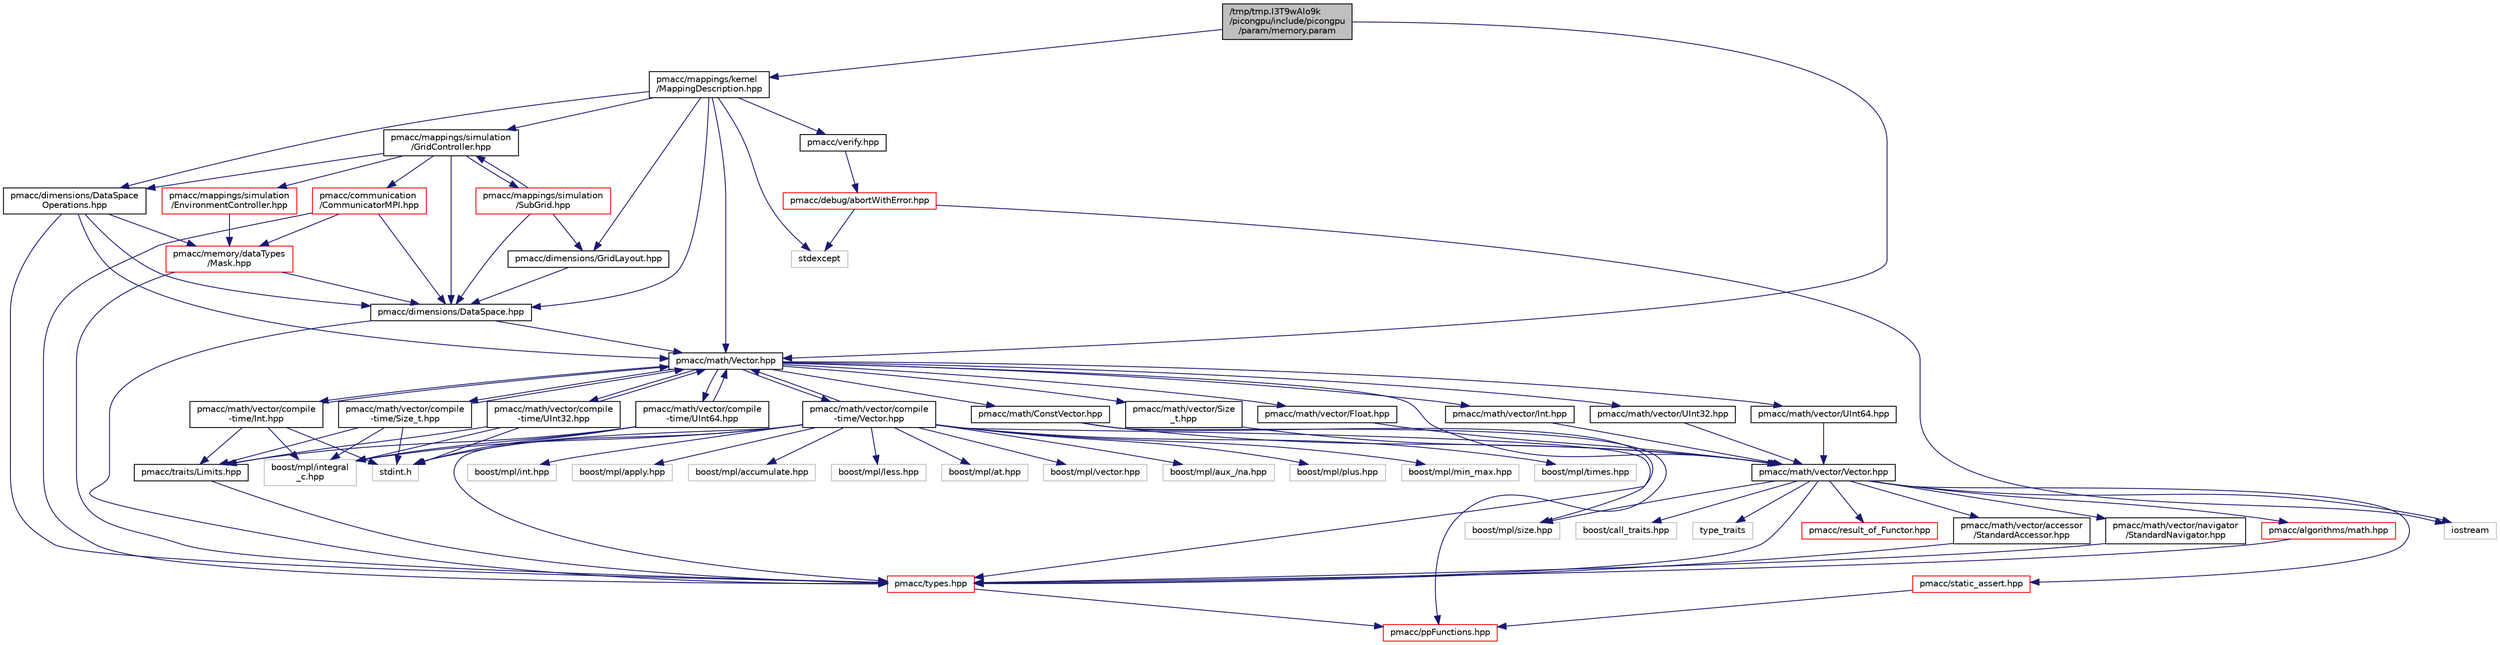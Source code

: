 digraph "/tmp/tmp.I3T9wAlo9k/picongpu/include/picongpu/param/memory.param"
{
 // LATEX_PDF_SIZE
  edge [fontname="Helvetica",fontsize="10",labelfontname="Helvetica",labelfontsize="10"];
  node [fontname="Helvetica",fontsize="10",shape=record];
  Node1 [label="/tmp/tmp.I3T9wAlo9k\l/picongpu/include/picongpu\l/param/memory.param",height=0.2,width=0.4,color="black", fillcolor="grey75", style="filled", fontcolor="black",tooltip=" "];
  Node1 -> Node2 [color="midnightblue",fontsize="10",style="solid",fontname="Helvetica"];
  Node2 [label="pmacc/math/Vector.hpp",height=0.2,width=0.4,color="black", fillcolor="white", style="filled",URL="$pmacc_2math_2vector_8hpp_source.html",tooltip=" "];
  Node2 -> Node3 [color="midnightblue",fontsize="10",style="solid",fontname="Helvetica"];
  Node3 [label="pmacc/math/vector/Vector.hpp",height=0.2,width=0.4,color="black", fillcolor="white", style="filled",URL="$pmacc_2math_2vector_2vector_8hpp_source.html",tooltip=" "];
  Node3 -> Node4 [color="midnightblue",fontsize="10",style="solid",fontname="Helvetica"];
  Node4 [label="pmacc/math/vector/accessor\l/StandardAccessor.hpp",height=0.2,width=0.4,color="black", fillcolor="white", style="filled",URL="$_standard_accessor_8hpp_source.html",tooltip=" "];
  Node4 -> Node5 [color="midnightblue",fontsize="10",style="solid",fontname="Helvetica"];
  Node5 [label="pmacc/types.hpp",height=0.2,width=0.4,color="red", fillcolor="white", style="filled",URL="$types_8hpp_source.html",tooltip=" "];
  Node5 -> Node17 [color="midnightblue",fontsize="10",style="solid",fontname="Helvetica"];
  Node17 [label="pmacc/ppFunctions.hpp",height=0.2,width=0.4,color="red", fillcolor="white", style="filled",URL="$pp_functions_8hpp_source.html",tooltip=" "];
  Node3 -> Node37 [color="midnightblue",fontsize="10",style="solid",fontname="Helvetica"];
  Node37 [label="pmacc/math/vector/navigator\l/StandardNavigator.hpp",height=0.2,width=0.4,color="black", fillcolor="white", style="filled",URL="$_standard_navigator_8hpp_source.html",tooltip=" "];
  Node37 -> Node5 [color="midnightblue",fontsize="10",style="solid",fontname="Helvetica"];
  Node3 -> Node38 [color="midnightblue",fontsize="10",style="solid",fontname="Helvetica"];
  Node38 [label="pmacc/result_of_Functor.hpp",height=0.2,width=0.4,color="red", fillcolor="white", style="filled",URL="$result__of___functor_8hpp_source.html",tooltip=" "];
  Node3 -> Node40 [color="midnightblue",fontsize="10",style="solid",fontname="Helvetica"];
  Node40 [label="pmacc/static_assert.hpp",height=0.2,width=0.4,color="red", fillcolor="white", style="filled",URL="$static__assert_8hpp_source.html",tooltip=" "];
  Node40 -> Node17 [color="midnightblue",fontsize="10",style="solid",fontname="Helvetica"];
  Node3 -> Node5 [color="midnightblue",fontsize="10",style="solid",fontname="Helvetica"];
  Node3 -> Node42 [color="midnightblue",fontsize="10",style="solid",fontname="Helvetica"];
  Node42 [label="pmacc/algorithms/math.hpp",height=0.2,width=0.4,color="red", fillcolor="white", style="filled",URL="$math_8hpp_source.html",tooltip=" "];
  Node42 -> Node5 [color="midnightblue",fontsize="10",style="solid",fontname="Helvetica"];
  Node3 -> Node57 [color="midnightblue",fontsize="10",style="solid",fontname="Helvetica"];
  Node57 [label="boost/mpl/size.hpp",height=0.2,width=0.4,color="grey75", fillcolor="white", style="filled",tooltip=" "];
  Node3 -> Node58 [color="midnightblue",fontsize="10",style="solid",fontname="Helvetica"];
  Node58 [label="boost/call_traits.hpp",height=0.2,width=0.4,color="grey75", fillcolor="white", style="filled",tooltip=" "];
  Node3 -> Node13 [color="midnightblue",fontsize="10",style="solid",fontname="Helvetica"];
  Node13 [label="iostream",height=0.2,width=0.4,color="grey75", fillcolor="white", style="filled",tooltip=" "];
  Node3 -> Node59 [color="midnightblue",fontsize="10",style="solid",fontname="Helvetica"];
  Node59 [label="type_traits",height=0.2,width=0.4,color="grey75", fillcolor="white", style="filled",tooltip=" "];
  Node2 -> Node60 [color="midnightblue",fontsize="10",style="solid",fontname="Helvetica"];
  Node60 [label="pmacc/math/vector/Int.hpp",height=0.2,width=0.4,color="black", fillcolor="white", style="filled",URL="$_int_8hpp_source.html",tooltip=" "];
  Node60 -> Node3 [color="midnightblue",fontsize="10",style="solid",fontname="Helvetica"];
  Node2 -> Node61 [color="midnightblue",fontsize="10",style="solid",fontname="Helvetica"];
  Node61 [label="pmacc/math/vector/UInt32.hpp",height=0.2,width=0.4,color="black", fillcolor="white", style="filled",URL="$_u_int32_8hpp_source.html",tooltip=" "];
  Node61 -> Node3 [color="midnightblue",fontsize="10",style="solid",fontname="Helvetica"];
  Node2 -> Node62 [color="midnightblue",fontsize="10",style="solid",fontname="Helvetica"];
  Node62 [label="pmacc/math/vector/UInt64.hpp",height=0.2,width=0.4,color="black", fillcolor="white", style="filled",URL="$_u_int64_8hpp_source.html",tooltip=" "];
  Node62 -> Node3 [color="midnightblue",fontsize="10",style="solid",fontname="Helvetica"];
  Node2 -> Node63 [color="midnightblue",fontsize="10",style="solid",fontname="Helvetica"];
  Node63 [label="pmacc/math/vector/Size\l_t.hpp",height=0.2,width=0.4,color="black", fillcolor="white", style="filled",URL="$_size__t_8hpp_source.html",tooltip=" "];
  Node63 -> Node3 [color="midnightblue",fontsize="10",style="solid",fontname="Helvetica"];
  Node2 -> Node64 [color="midnightblue",fontsize="10",style="solid",fontname="Helvetica"];
  Node64 [label="pmacc/math/vector/Float.hpp",height=0.2,width=0.4,color="black", fillcolor="white", style="filled",URL="$_float_8hpp_source.html",tooltip=" "];
  Node64 -> Node3 [color="midnightblue",fontsize="10",style="solid",fontname="Helvetica"];
  Node2 -> Node65 [color="midnightblue",fontsize="10",style="solid",fontname="Helvetica"];
  Node65 [label="pmacc/math/ConstVector.hpp",height=0.2,width=0.4,color="black", fillcolor="white", style="filled",URL="$_const_vector_8hpp_source.html",tooltip=" "];
  Node65 -> Node3 [color="midnightblue",fontsize="10",style="solid",fontname="Helvetica"];
  Node65 -> Node17 [color="midnightblue",fontsize="10",style="solid",fontname="Helvetica"];
  Node65 -> Node5 [color="midnightblue",fontsize="10",style="solid",fontname="Helvetica"];
  Node2 -> Node66 [color="midnightblue",fontsize="10",style="solid",fontname="Helvetica"];
  Node66 [label="pmacc/math/vector/compile\l-time/Vector.hpp",height=0.2,width=0.4,color="black", fillcolor="white", style="filled",URL="$pmacc_2math_2vector_2compile-time_2vector_8hpp_source.html",tooltip=" "];
  Node66 -> Node57 [color="midnightblue",fontsize="10",style="solid",fontname="Helvetica"];
  Node66 -> Node67 [color="midnightblue",fontsize="10",style="solid",fontname="Helvetica"];
  Node67 [label="boost/mpl/at.hpp",height=0.2,width=0.4,color="grey75", fillcolor="white", style="filled",tooltip=" "];
  Node66 -> Node68 [color="midnightblue",fontsize="10",style="solid",fontname="Helvetica"];
  Node68 [label="boost/mpl/vector.hpp",height=0.2,width=0.4,color="grey75", fillcolor="white", style="filled",tooltip=" "];
  Node66 -> Node69 [color="midnightblue",fontsize="10",style="solid",fontname="Helvetica"];
  Node69 [label="boost/mpl/integral\l_c.hpp",height=0.2,width=0.4,color="grey75", fillcolor="white", style="filled",tooltip=" "];
  Node66 -> Node70 [color="midnightblue",fontsize="10",style="solid",fontname="Helvetica"];
  Node70 [label="boost/mpl/aux_/na.hpp",height=0.2,width=0.4,color="grey75", fillcolor="white", style="filled",tooltip=" "];
  Node66 -> Node71 [color="midnightblue",fontsize="10",style="solid",fontname="Helvetica"];
  Node71 [label="boost/mpl/plus.hpp",height=0.2,width=0.4,color="grey75", fillcolor="white", style="filled",tooltip=" "];
  Node66 -> Node72 [color="midnightblue",fontsize="10",style="solid",fontname="Helvetica"];
  Node72 [label="boost/mpl/min_max.hpp",height=0.2,width=0.4,color="grey75", fillcolor="white", style="filled",tooltip=" "];
  Node66 -> Node73 [color="midnightblue",fontsize="10",style="solid",fontname="Helvetica"];
  Node73 [label="boost/mpl/times.hpp",height=0.2,width=0.4,color="grey75", fillcolor="white", style="filled",tooltip=" "];
  Node66 -> Node74 [color="midnightblue",fontsize="10",style="solid",fontname="Helvetica"];
  Node74 [label="boost/mpl/int.hpp",height=0.2,width=0.4,color="grey75", fillcolor="white", style="filled",tooltip=" "];
  Node66 -> Node75 [color="midnightblue",fontsize="10",style="solid",fontname="Helvetica"];
  Node75 [label="boost/mpl/apply.hpp",height=0.2,width=0.4,color="grey75", fillcolor="white", style="filled",tooltip=" "];
  Node66 -> Node76 [color="midnightblue",fontsize="10",style="solid",fontname="Helvetica"];
  Node76 [label="boost/mpl/accumulate.hpp",height=0.2,width=0.4,color="grey75", fillcolor="white", style="filled",tooltip=" "];
  Node66 -> Node77 [color="midnightblue",fontsize="10",style="solid",fontname="Helvetica"];
  Node77 [label="boost/mpl/less.hpp",height=0.2,width=0.4,color="grey75", fillcolor="white", style="filled",tooltip=" "];
  Node66 -> Node2 [color="midnightblue",fontsize="10",style="solid",fontname="Helvetica"];
  Node66 -> Node5 [color="midnightblue",fontsize="10",style="solid",fontname="Helvetica"];
  Node66 -> Node16 [color="midnightblue",fontsize="10",style="solid",fontname="Helvetica"];
  Node16 [label="stdint.h",height=0.2,width=0.4,color="grey75", fillcolor="white", style="filled",tooltip=" "];
  Node2 -> Node78 [color="midnightblue",fontsize="10",style="solid",fontname="Helvetica"];
  Node78 [label="pmacc/math/vector/compile\l-time/Int.hpp",height=0.2,width=0.4,color="black", fillcolor="white", style="filled",URL="$compile-time_2_int_8hpp_source.html",tooltip=" "];
  Node78 -> Node16 [color="midnightblue",fontsize="10",style="solid",fontname="Helvetica"];
  Node78 -> Node69 [color="midnightblue",fontsize="10",style="solid",fontname="Helvetica"];
  Node78 -> Node2 [color="midnightblue",fontsize="10",style="solid",fontname="Helvetica"];
  Node78 -> Node79 [color="midnightblue",fontsize="10",style="solid",fontname="Helvetica"];
  Node79 [label="pmacc/traits/Limits.hpp",height=0.2,width=0.4,color="black", fillcolor="white", style="filled",URL="$_limits_8hpp_source.html",tooltip=" "];
  Node79 -> Node5 [color="midnightblue",fontsize="10",style="solid",fontname="Helvetica"];
  Node2 -> Node80 [color="midnightblue",fontsize="10",style="solid",fontname="Helvetica"];
  Node80 [label="pmacc/math/vector/compile\l-time/Size_t.hpp",height=0.2,width=0.4,color="black", fillcolor="white", style="filled",URL="$compile-time_2_size__t_8hpp_source.html",tooltip=" "];
  Node80 -> Node16 [color="midnightblue",fontsize="10",style="solid",fontname="Helvetica"];
  Node80 -> Node2 [color="midnightblue",fontsize="10",style="solid",fontname="Helvetica"];
  Node80 -> Node69 [color="midnightblue",fontsize="10",style="solid",fontname="Helvetica"];
  Node80 -> Node79 [color="midnightblue",fontsize="10",style="solid",fontname="Helvetica"];
  Node2 -> Node81 [color="midnightblue",fontsize="10",style="solid",fontname="Helvetica"];
  Node81 [label="pmacc/math/vector/compile\l-time/UInt32.hpp",height=0.2,width=0.4,color="black", fillcolor="white", style="filled",URL="$compile-time_2_u_int32_8hpp_source.html",tooltip=" "];
  Node81 -> Node16 [color="midnightblue",fontsize="10",style="solid",fontname="Helvetica"];
  Node81 -> Node2 [color="midnightblue",fontsize="10",style="solid",fontname="Helvetica"];
  Node81 -> Node69 [color="midnightblue",fontsize="10",style="solid",fontname="Helvetica"];
  Node81 -> Node79 [color="midnightblue",fontsize="10",style="solid",fontname="Helvetica"];
  Node2 -> Node82 [color="midnightblue",fontsize="10",style="solid",fontname="Helvetica"];
  Node82 [label="pmacc/math/vector/compile\l-time/UInt64.hpp",height=0.2,width=0.4,color="black", fillcolor="white", style="filled",URL="$compile-time_2_u_int64_8hpp_source.html",tooltip=" "];
  Node82 -> Node16 [color="midnightblue",fontsize="10",style="solid",fontname="Helvetica"];
  Node82 -> Node2 [color="midnightblue",fontsize="10",style="solid",fontname="Helvetica"];
  Node82 -> Node69 [color="midnightblue",fontsize="10",style="solid",fontname="Helvetica"];
  Node82 -> Node79 [color="midnightblue",fontsize="10",style="solid",fontname="Helvetica"];
  Node1 -> Node83 [color="midnightblue",fontsize="10",style="solid",fontname="Helvetica"];
  Node83 [label="pmacc/mappings/kernel\l/MappingDescription.hpp",height=0.2,width=0.4,color="black", fillcolor="white", style="filled",URL="$_mapping_description_8hpp_source.html",tooltip=" "];
  Node83 -> Node31 [color="midnightblue",fontsize="10",style="solid",fontname="Helvetica"];
  Node31 [label="stdexcept",height=0.2,width=0.4,color="grey75", fillcolor="white", style="filled",tooltip=" "];
  Node83 -> Node84 [color="midnightblue",fontsize="10",style="solid",fontname="Helvetica"];
  Node84 [label="pmacc/verify.hpp",height=0.2,width=0.4,color="black", fillcolor="white", style="filled",URL="$verify_8hpp_source.html",tooltip=" "];
  Node84 -> Node85 [color="midnightblue",fontsize="10",style="solid",fontname="Helvetica"];
  Node85 [label="pmacc/debug/abortWithError.hpp",height=0.2,width=0.4,color="red", fillcolor="white", style="filled",URL="$abort_with_error_8hpp_source.html",tooltip=" "];
  Node85 -> Node13 [color="midnightblue",fontsize="10",style="solid",fontname="Helvetica"];
  Node85 -> Node31 [color="midnightblue",fontsize="10",style="solid",fontname="Helvetica"];
  Node83 -> Node86 [color="midnightblue",fontsize="10",style="solid",fontname="Helvetica"];
  Node86 [label="pmacc/dimensions/DataSpace.hpp",height=0.2,width=0.4,color="black", fillcolor="white", style="filled",URL="$_data_space_8hpp_source.html",tooltip=" "];
  Node86 -> Node2 [color="midnightblue",fontsize="10",style="solid",fontname="Helvetica"];
  Node86 -> Node5 [color="midnightblue",fontsize="10",style="solid",fontname="Helvetica"];
  Node83 -> Node87 [color="midnightblue",fontsize="10",style="solid",fontname="Helvetica"];
  Node87 [label="pmacc/dimensions/DataSpace\lOperations.hpp",height=0.2,width=0.4,color="black", fillcolor="white", style="filled",URL="$_data_space_operations_8hpp_source.html",tooltip=" "];
  Node87 -> Node5 [color="midnightblue",fontsize="10",style="solid",fontname="Helvetica"];
  Node87 -> Node86 [color="midnightblue",fontsize="10",style="solid",fontname="Helvetica"];
  Node87 -> Node88 [color="midnightblue",fontsize="10",style="solid",fontname="Helvetica"];
  Node88 [label="pmacc/memory/dataTypes\l/Mask.hpp",height=0.2,width=0.4,color="red", fillcolor="white", style="filled",URL="$_mask_8hpp_source.html",tooltip=" "];
  Node88 -> Node5 [color="midnightblue",fontsize="10",style="solid",fontname="Helvetica"];
  Node88 -> Node86 [color="midnightblue",fontsize="10",style="solid",fontname="Helvetica"];
  Node87 -> Node2 [color="midnightblue",fontsize="10",style="solid",fontname="Helvetica"];
  Node83 -> Node90 [color="midnightblue",fontsize="10",style="solid",fontname="Helvetica"];
  Node90 [label="pmacc/mappings/simulation\l/GridController.hpp",height=0.2,width=0.4,color="black", fillcolor="white", style="filled",URL="$_grid_controller_8hpp_source.html",tooltip=" "];
  Node90 -> Node86 [color="midnightblue",fontsize="10",style="solid",fontname="Helvetica"];
  Node90 -> Node87 [color="midnightblue",fontsize="10",style="solid",fontname="Helvetica"];
  Node90 -> Node91 [color="midnightblue",fontsize="10",style="solid",fontname="Helvetica"];
  Node91 [label="pmacc/mappings/simulation\l/EnvironmentController.hpp",height=0.2,width=0.4,color="red", fillcolor="white", style="filled",URL="$_environment_controller_8hpp_source.html",tooltip=" "];
  Node91 -> Node88 [color="midnightblue",fontsize="10",style="solid",fontname="Helvetica"];
  Node90 -> Node94 [color="midnightblue",fontsize="10",style="solid",fontname="Helvetica"];
  Node94 [label="pmacc/communication\l/CommunicatorMPI.hpp",height=0.2,width=0.4,color="red", fillcolor="white", style="filled",URL="$_communicator_m_p_i_8hpp_source.html",tooltip=" "];
  Node94 -> Node86 [color="midnightblue",fontsize="10",style="solid",fontname="Helvetica"];
  Node94 -> Node88 [color="midnightblue",fontsize="10",style="solid",fontname="Helvetica"];
  Node94 -> Node5 [color="midnightblue",fontsize="10",style="solid",fontname="Helvetica"];
  Node90 -> Node99 [color="midnightblue",fontsize="10",style="solid",fontname="Helvetica"];
  Node99 [label="pmacc/mappings/simulation\l/SubGrid.hpp",height=0.2,width=0.4,color="red", fillcolor="white", style="filled",URL="$_sub_grid_8hpp_source.html",tooltip=" "];
  Node99 -> Node86 [color="midnightblue",fontsize="10",style="solid",fontname="Helvetica"];
  Node99 -> Node90 [color="midnightblue",fontsize="10",style="solid",fontname="Helvetica"];
  Node99 -> Node100 [color="midnightblue",fontsize="10",style="solid",fontname="Helvetica"];
  Node100 [label="pmacc/dimensions/GridLayout.hpp",height=0.2,width=0.4,color="black", fillcolor="white", style="filled",URL="$_grid_layout_8hpp_source.html",tooltip=" "];
  Node100 -> Node86 [color="midnightblue",fontsize="10",style="solid",fontname="Helvetica"];
  Node83 -> Node100 [color="midnightblue",fontsize="10",style="solid",fontname="Helvetica"];
  Node83 -> Node2 [color="midnightblue",fontsize="10",style="solid",fontname="Helvetica"];
}
